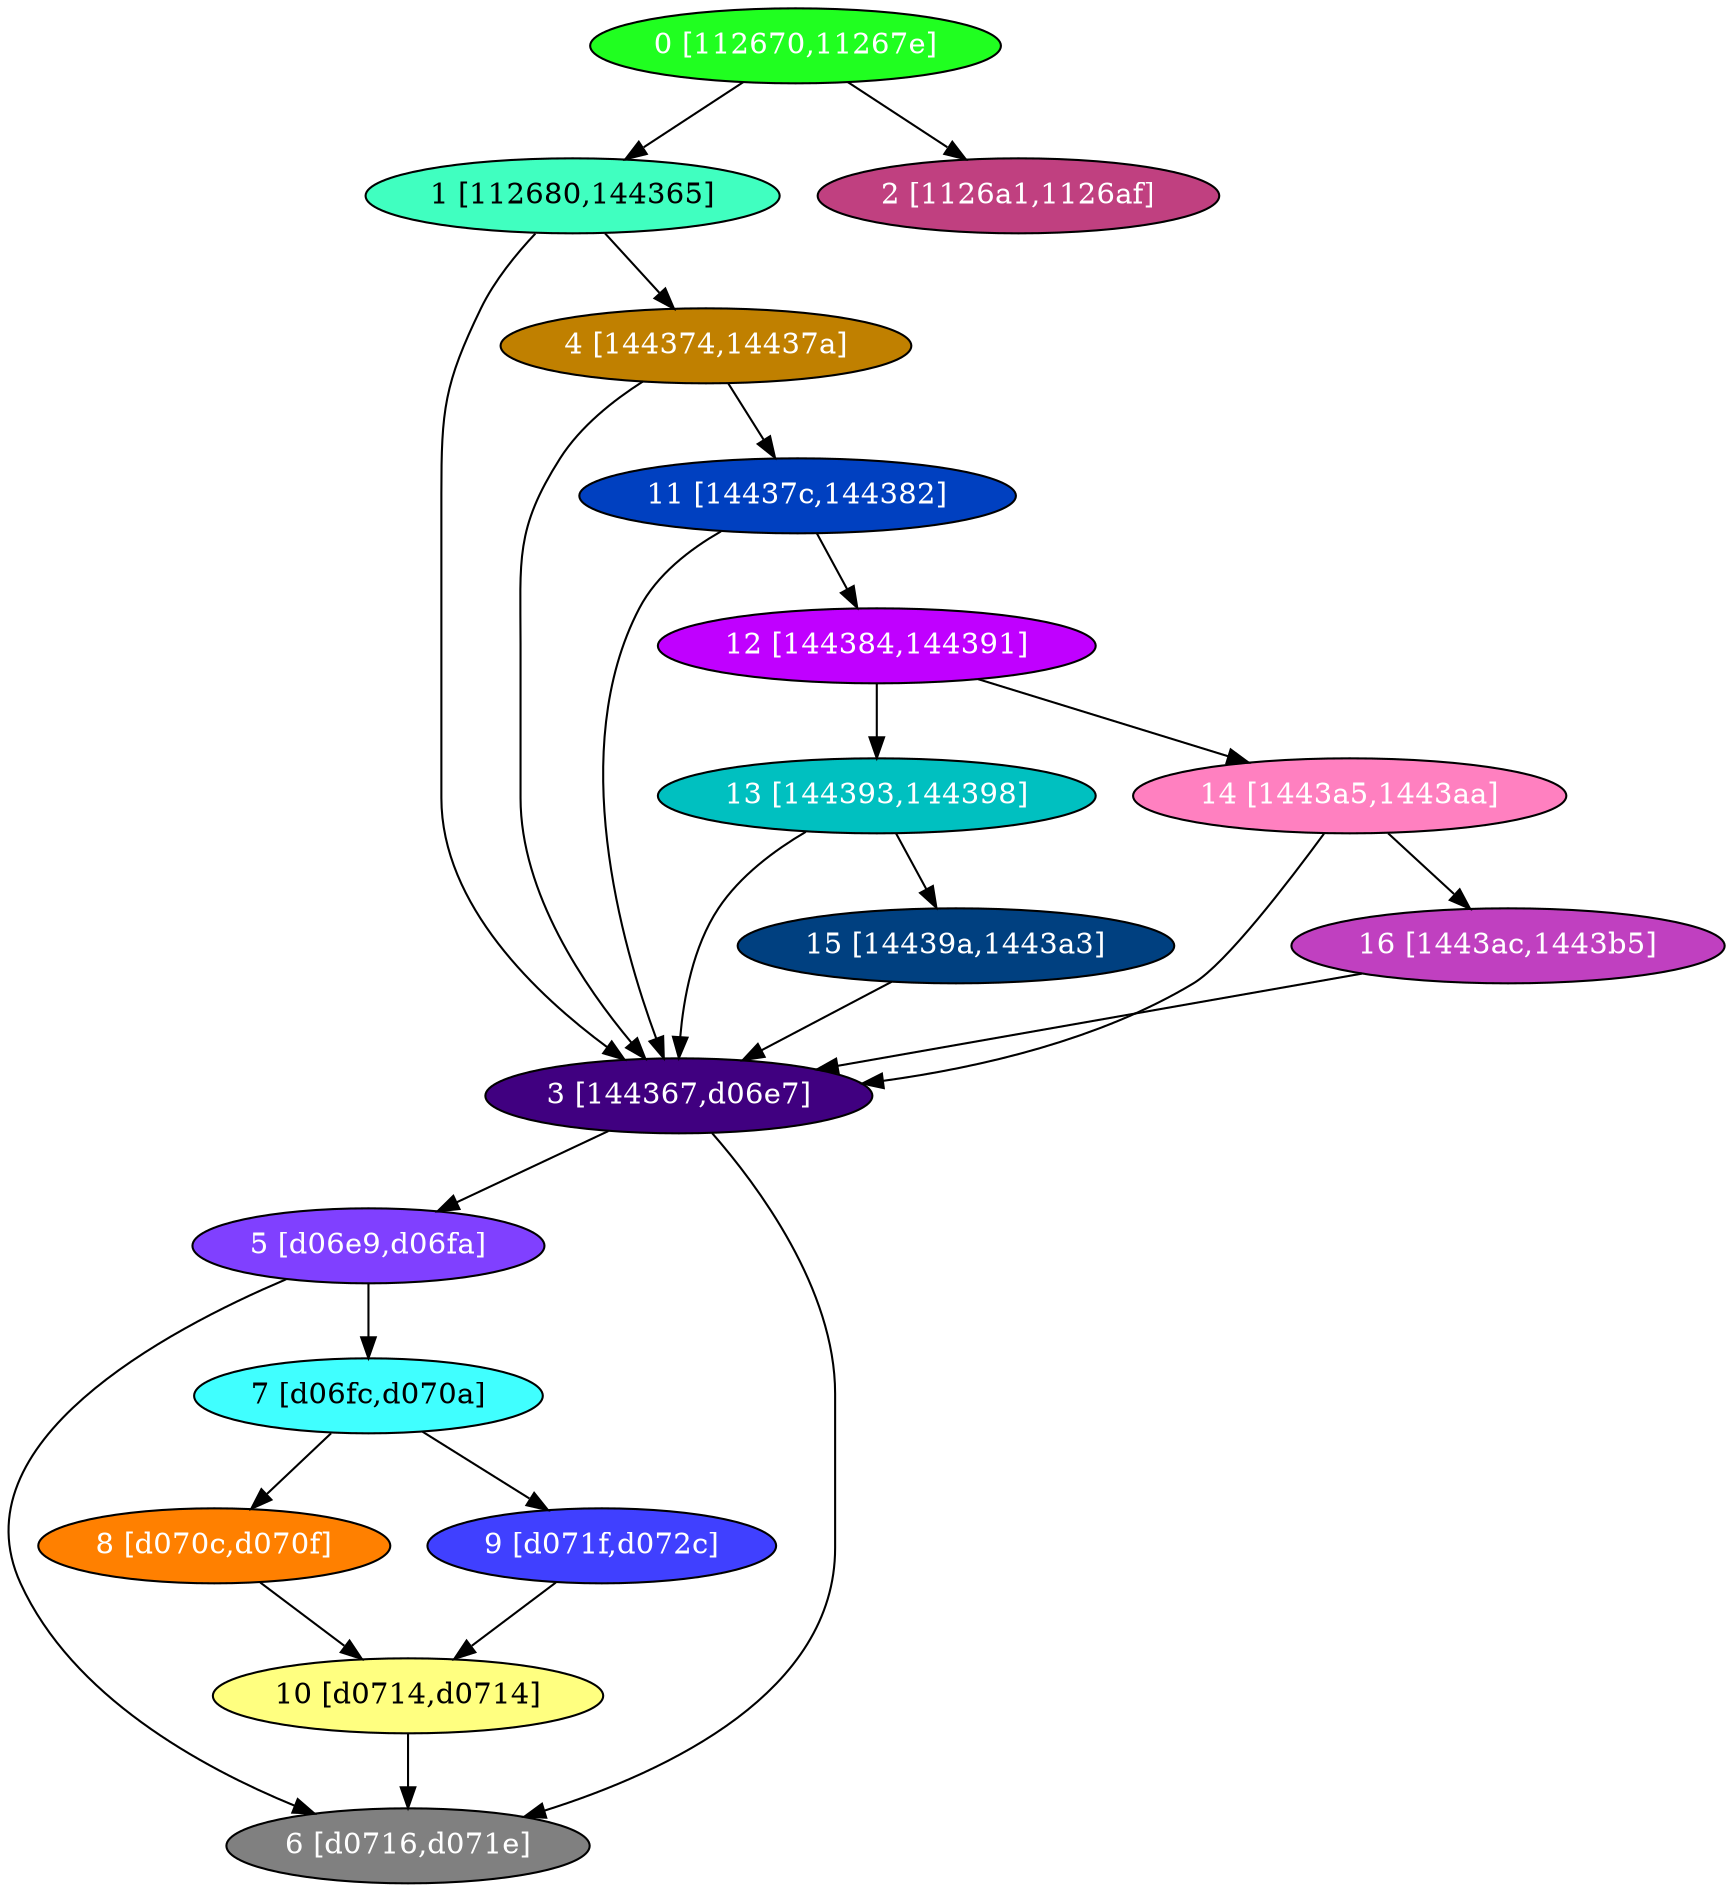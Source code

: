 diGraph libnss3{
	libnss3_0  [style=filled fillcolor="#20FF20" fontcolor="#ffffff" shape=oval label="0 [112670,11267e]"]
	libnss3_1  [style=filled fillcolor="#40FFC0" fontcolor="#000000" shape=oval label="1 [112680,144365]"]
	libnss3_2  [style=filled fillcolor="#C04080" fontcolor="#ffffff" shape=oval label="2 [1126a1,1126af]"]
	libnss3_3  [style=filled fillcolor="#400080" fontcolor="#ffffff" shape=oval label="3 [144367,d06e7]"]
	libnss3_4  [style=filled fillcolor="#C08000" fontcolor="#ffffff" shape=oval label="4 [144374,14437a]"]
	libnss3_5  [style=filled fillcolor="#8040FF" fontcolor="#ffffff" shape=oval label="5 [d06e9,d06fa]"]
	libnss3_6  [style=filled fillcolor="#808080" fontcolor="#ffffff" shape=oval label="6 [d0716,d071e]"]
	libnss3_7  [style=filled fillcolor="#40FFFF" fontcolor="#000000" shape=oval label="7 [d06fc,d070a]"]
	libnss3_8  [style=filled fillcolor="#FF8000" fontcolor="#ffffff" shape=oval label="8 [d070c,d070f]"]
	libnss3_9  [style=filled fillcolor="#4040FF" fontcolor="#ffffff" shape=oval label="9 [d071f,d072c]"]
	libnss3_a  [style=filled fillcolor="#FFFF80" fontcolor="#000000" shape=oval label="10 [d0714,d0714]"]
	libnss3_b  [style=filled fillcolor="#0040C0" fontcolor="#ffffff" shape=oval label="11 [14437c,144382]"]
	libnss3_c  [style=filled fillcolor="#C000FF" fontcolor="#ffffff" shape=oval label="12 [144384,144391]"]
	libnss3_d  [style=filled fillcolor="#00C0C0" fontcolor="#ffffff" shape=oval label="13 [144393,144398]"]
	libnss3_e  [style=filled fillcolor="#FF80C0" fontcolor="#ffffff" shape=oval label="14 [1443a5,1443aa]"]
	libnss3_f  [style=filled fillcolor="#004080" fontcolor="#ffffff" shape=oval label="15 [14439a,1443a3]"]
	libnss3_10  [style=filled fillcolor="#C040C0" fontcolor="#ffffff" shape=oval label="16 [1443ac,1443b5]"]

	libnss3_0 -> libnss3_1
	libnss3_0 -> libnss3_2
	libnss3_1 -> libnss3_3
	libnss3_1 -> libnss3_4
	libnss3_3 -> libnss3_5
	libnss3_3 -> libnss3_6
	libnss3_4 -> libnss3_3
	libnss3_4 -> libnss3_b
	libnss3_5 -> libnss3_6
	libnss3_5 -> libnss3_7
	libnss3_7 -> libnss3_8
	libnss3_7 -> libnss3_9
	libnss3_8 -> libnss3_a
	libnss3_9 -> libnss3_a
	libnss3_a -> libnss3_6
	libnss3_b -> libnss3_3
	libnss3_b -> libnss3_c
	libnss3_c -> libnss3_d
	libnss3_c -> libnss3_e
	libnss3_d -> libnss3_3
	libnss3_d -> libnss3_f
	libnss3_e -> libnss3_3
	libnss3_e -> libnss3_10
	libnss3_f -> libnss3_3
	libnss3_10 -> libnss3_3
}